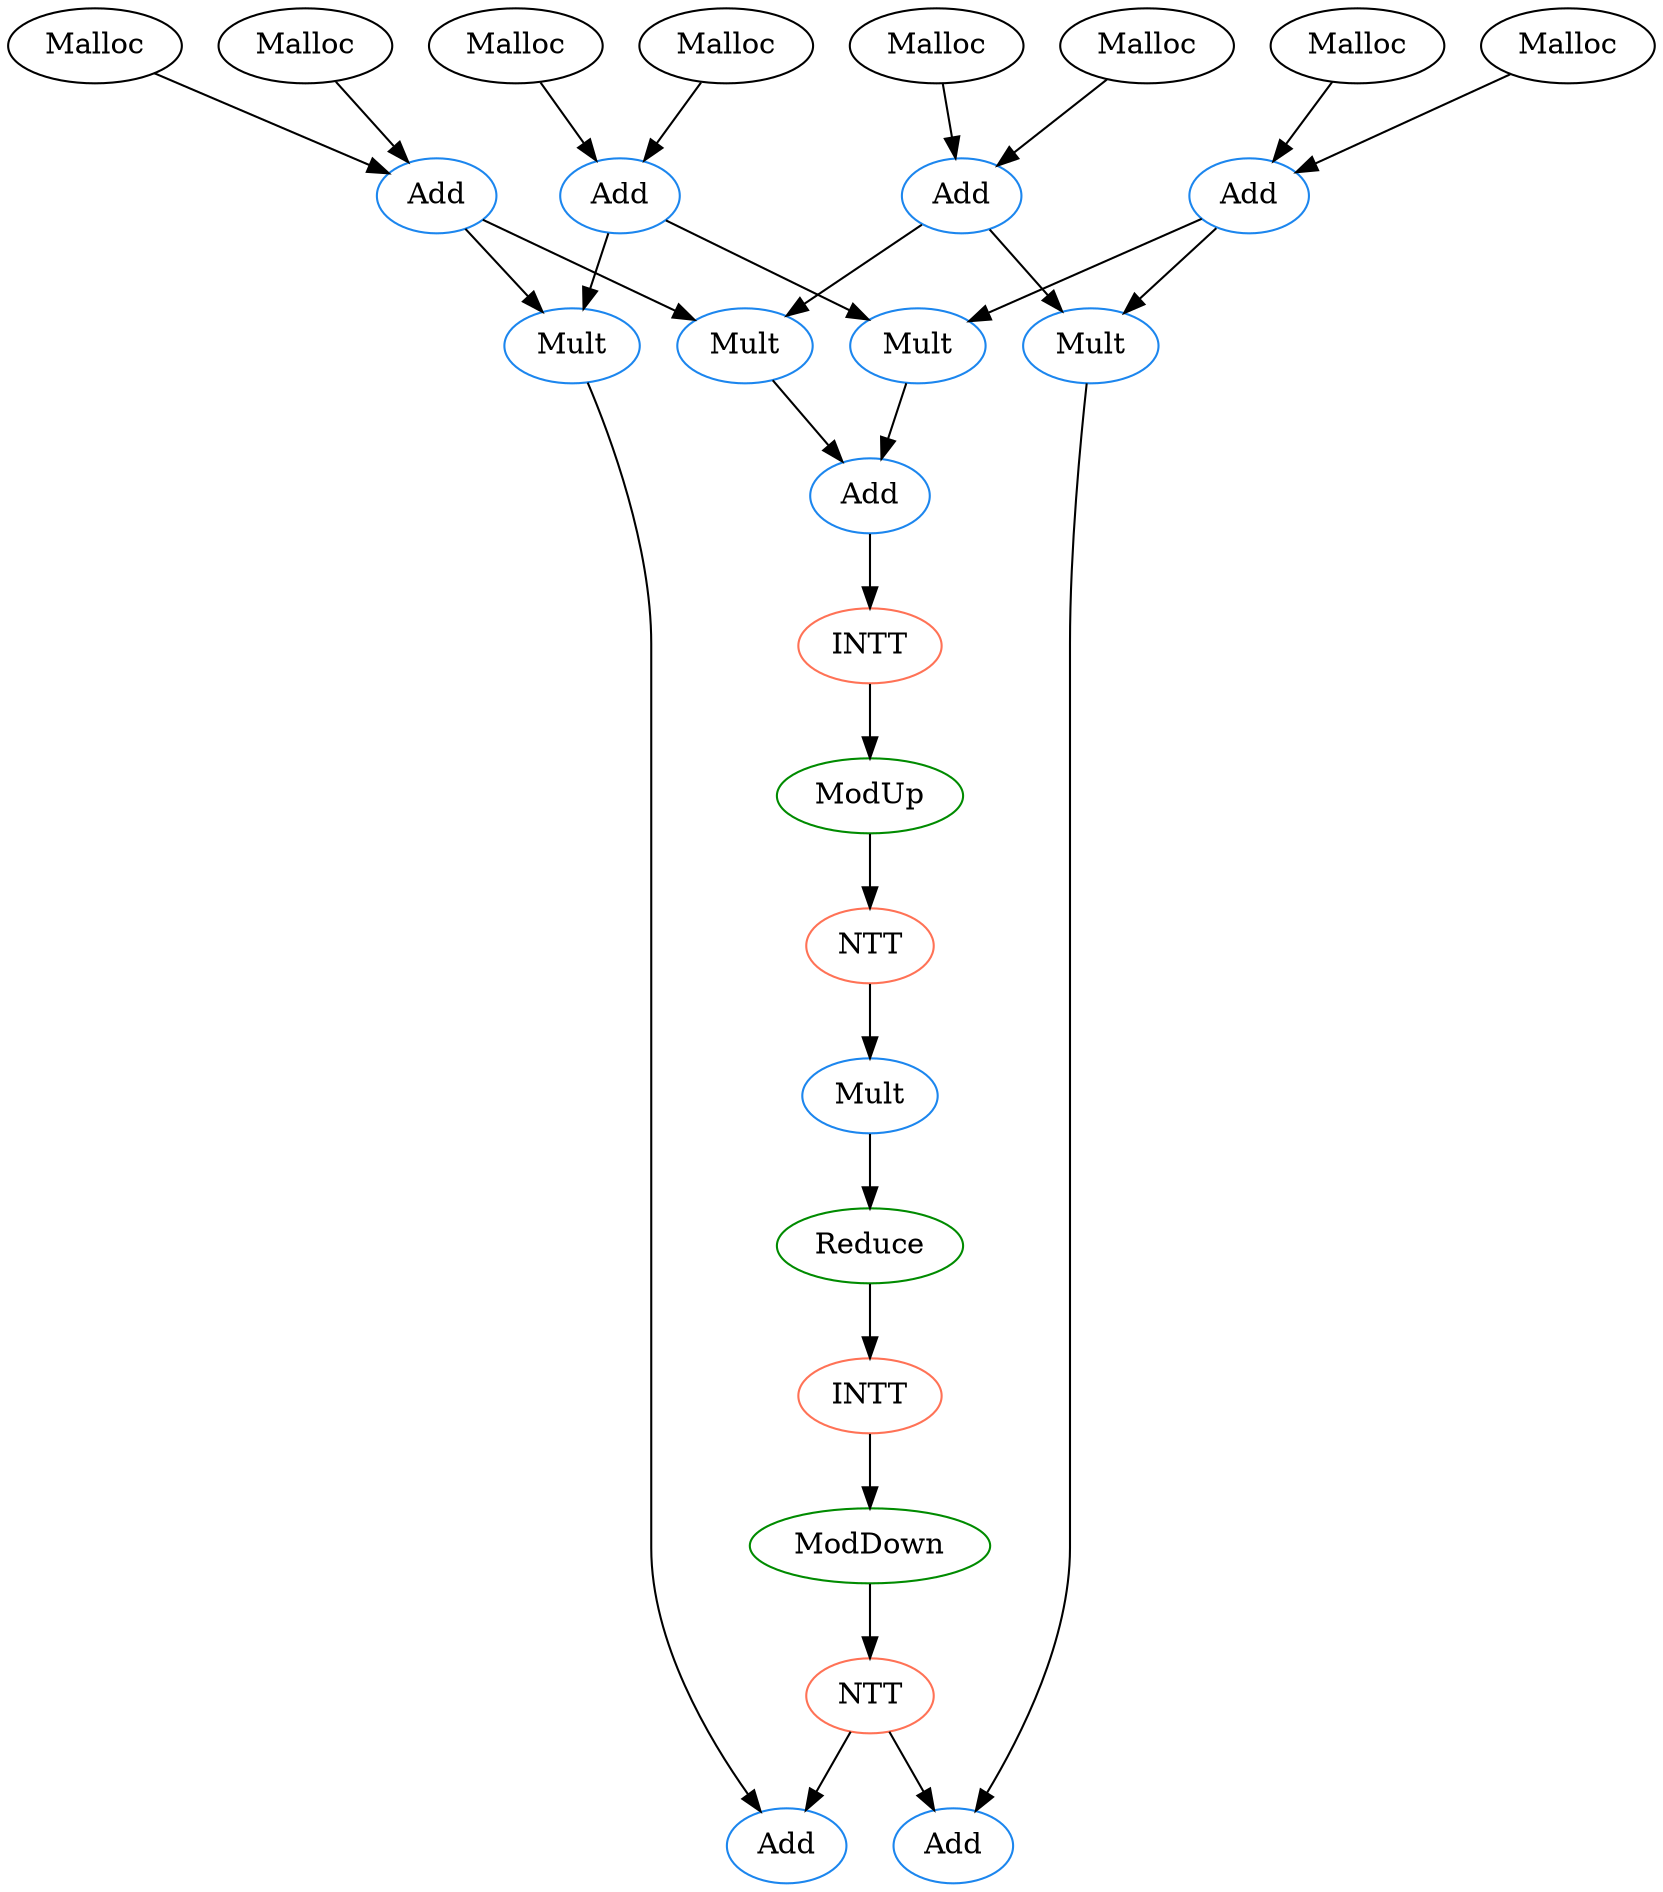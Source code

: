digraph G {
0 [color=dodgerblue2, label=Add];
1 [color=dodgerblue2, label=Add];
2 [color=black, label=Malloc];
3 [color=black, label=Malloc];
4 [color=black, label=Malloc];
5 [color=black, label=Malloc];
6 [color=dodgerblue2, label=Add];
7 [color=dodgerblue2, label=Add];
8 [color=black, label=Malloc];
9 [color=black, label=Malloc];
10 [color=black, label=Malloc];
11 [color=black, label=Malloc];
12 [color=dodgerblue2, label=Mult];
13 [color=dodgerblue2, label=Mult];
14 [color=dodgerblue2, label=Mult];
15 [color=dodgerblue2, label=Mult];
16 [color=dodgerblue2, label=Add];
17 [color=coral1, label=INTT];
18 [color=green4, label=ModUp];
19 [color=coral1, label=NTT];
20 [color=dodgerblue2, label=Mult];
21 [color=green4, label=Reduce];
22 [color=coral1, label=INTT];
23 [color=green4, label=ModDown];
24 [color=coral1, label=NTT];
25 [color=dodgerblue2, label=Add];
26 [color=dodgerblue2, label=Add];
2->0 ;
3->1 ;
4->0 ;
5->1 ;
8->6 ;
9->7 ;
10->6 ;
11->7 ;
13->16 ;
14->16 ;
0->12 ;
6->12 ;
1->15 ;
7->15 ;
0->13 ;
7->13 ;
1->14 ;
6->14 ;
16->17 ;
17->18 ;
18->19 ;
19->20 ;
20->21 ;
21->22 ;
22->23 ;
23->24 ;
12->25 ;
15->26 ;
24->25 ;
24->26 ;
}
